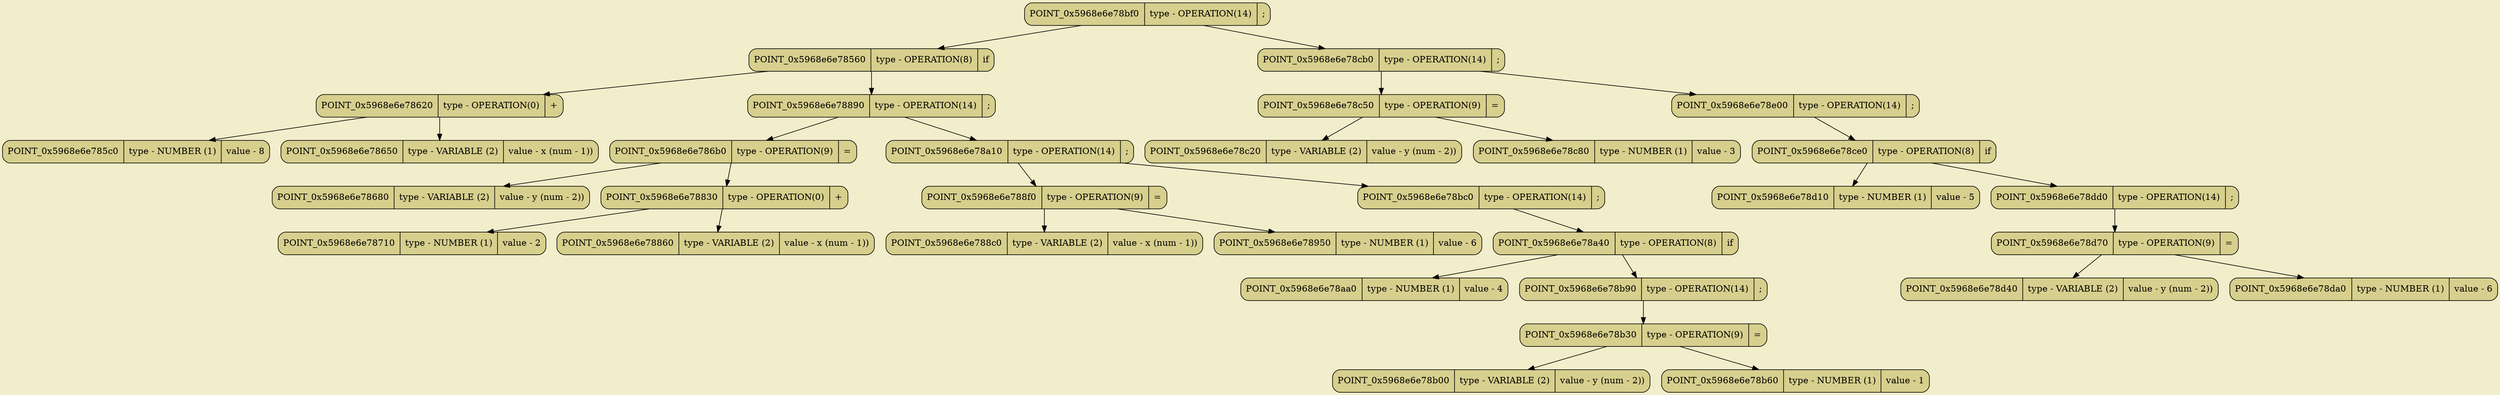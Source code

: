 digraph
{
bgcolor="#F2EECB";
rankdir = TB;
POINT_0x5968e6e78bf0[shape=Mrecord, label = "POINT_0x5968e6e78bf0 | type - OPERATION(14) | ;", style="filled",fillcolor="#D7CF8D"]
POINT_0x5968e6e78560[shape=Mrecord, label = "POINT_0x5968e6e78560 | type - OPERATION(8) | if", style="filled",fillcolor="#D7CF8D"]
POINT_0x5968e6e78620[shape=Mrecord, label = "POINT_0x5968e6e78620 | type - OPERATION(0) | +", style="filled",fillcolor="#D7CF8D"]
POINT_0x5968e6e785c0[shape=Mrecord, label = "POINT_0x5968e6e785c0 | type - NUMBER (1) | value - 8", style="filled",fillcolor="#D7CF8D"]
POINT_0x5968e6e78650[shape=Mrecord, label = "POINT_0x5968e6e78650 | type - VARIABLE (2) | value - x (num - 1))", style="filled",fillcolor="#D7CF8D"]
POINT_0x5968e6e78890[shape=Mrecord, label = "POINT_0x5968e6e78890 | type - OPERATION(14) | ;", style="filled",fillcolor="#D7CF8D"]
POINT_0x5968e6e786b0[shape=Mrecord, label = "POINT_0x5968e6e786b0 | type - OPERATION(9) | =", style="filled",fillcolor="#D7CF8D"]
POINT_0x5968e6e78680[shape=Mrecord, label = "POINT_0x5968e6e78680 | type - VARIABLE (2) | value - y (num - 2))", style="filled",fillcolor="#D7CF8D"]
POINT_0x5968e6e78830[shape=Mrecord, label = "POINT_0x5968e6e78830 | type - OPERATION(0) | +", style="filled",fillcolor="#D7CF8D"]
POINT_0x5968e6e78710[shape=Mrecord, label = "POINT_0x5968e6e78710 | type - NUMBER (1) | value - 2", style="filled",fillcolor="#D7CF8D"]
POINT_0x5968e6e78860[shape=Mrecord, label = "POINT_0x5968e6e78860 | type - VARIABLE (2) | value - x (num - 1))", style="filled",fillcolor="#D7CF8D"]
POINT_0x5968e6e78a10[shape=Mrecord, label = "POINT_0x5968e6e78a10 | type - OPERATION(14) | ;", style="filled",fillcolor="#D7CF8D"]
POINT_0x5968e6e788f0[shape=Mrecord, label = "POINT_0x5968e6e788f0 | type - OPERATION(9) | =", style="filled",fillcolor="#D7CF8D"]
POINT_0x5968e6e788c0[shape=Mrecord, label = "POINT_0x5968e6e788c0 | type - VARIABLE (2) | value - x (num - 1))", style="filled",fillcolor="#D7CF8D"]
POINT_0x5968e6e78950[shape=Mrecord, label = "POINT_0x5968e6e78950 | type - NUMBER (1) | value - 6", style="filled",fillcolor="#D7CF8D"]
POINT_0x5968e6e78bc0[shape=Mrecord, label = "POINT_0x5968e6e78bc0 | type - OPERATION(14) | ;", style="filled",fillcolor="#D7CF8D"]
POINT_0x5968e6e78a40[shape=Mrecord, label = "POINT_0x5968e6e78a40 | type - OPERATION(8) | if", style="filled",fillcolor="#D7CF8D"]
POINT_0x5968e6e78aa0[shape=Mrecord, label = "POINT_0x5968e6e78aa0 | type - NUMBER (1) | value - 4", style="filled",fillcolor="#D7CF8D"]
POINT_0x5968e6e78b90[shape=Mrecord, label = "POINT_0x5968e6e78b90 | type - OPERATION(14) | ;", style="filled",fillcolor="#D7CF8D"]
POINT_0x5968e6e78b30[shape=Mrecord, label = "POINT_0x5968e6e78b30 | type - OPERATION(9) | =", style="filled",fillcolor="#D7CF8D"]
POINT_0x5968e6e78b00[shape=Mrecord, label = "POINT_0x5968e6e78b00 | type - VARIABLE (2) | value - y (num - 2))", style="filled",fillcolor="#D7CF8D"]
POINT_0x5968e6e78b60[shape=Mrecord, label = "POINT_0x5968e6e78b60 | type - NUMBER (1) | value - 1", style="filled",fillcolor="#D7CF8D"]
POINT_0x5968e6e78cb0[shape=Mrecord, label = "POINT_0x5968e6e78cb0 | type - OPERATION(14) | ;", style="filled",fillcolor="#D7CF8D"]
POINT_0x5968e6e78c50[shape=Mrecord, label = "POINT_0x5968e6e78c50 | type - OPERATION(9) | =", style="filled",fillcolor="#D7CF8D"]
POINT_0x5968e6e78c20[shape=Mrecord, label = "POINT_0x5968e6e78c20 | type - VARIABLE (2) | value - y (num - 2))", style="filled",fillcolor="#D7CF8D"]
POINT_0x5968e6e78c80[shape=Mrecord, label = "POINT_0x5968e6e78c80 | type - NUMBER (1) | value - 3", style="filled",fillcolor="#D7CF8D"]
POINT_0x5968e6e78e00[shape=Mrecord, label = "POINT_0x5968e6e78e00 | type - OPERATION(14) | ;", style="filled",fillcolor="#D7CF8D"]
POINT_0x5968e6e78ce0[shape=Mrecord, label = "POINT_0x5968e6e78ce0 | type - OPERATION(8) | if", style="filled",fillcolor="#D7CF8D"]
POINT_0x5968e6e78d10[shape=Mrecord, label = "POINT_0x5968e6e78d10 | type - NUMBER (1) | value - 5", style="filled",fillcolor="#D7CF8D"]
POINT_0x5968e6e78dd0[shape=Mrecord, label = "POINT_0x5968e6e78dd0 | type - OPERATION(14) | ;", style="filled",fillcolor="#D7CF8D"]
POINT_0x5968e6e78d70[shape=Mrecord, label = "POINT_0x5968e6e78d70 | type - OPERATION(9) | =", style="filled",fillcolor="#D7CF8D"]
POINT_0x5968e6e78d40[shape=Mrecord, label = "POINT_0x5968e6e78d40 | type - VARIABLE (2) | value - y (num - 2))", style="filled",fillcolor="#D7CF8D"]
POINT_0x5968e6e78da0[shape=Mrecord, label = "POINT_0x5968e6e78da0 | type - NUMBER (1) | value - 6", style="filled",fillcolor="#D7CF8D"]
POINT_0x5968e6e78bf0 -> POINT_0x5968e6e78560
POINT_0x5968e6e78bf0 -> POINT_0x5968e6e78cb0
POINT_0x5968e6e78560 -> POINT_0x5968e6e78620
POINT_0x5968e6e78560 -> POINT_0x5968e6e78890
POINT_0x5968e6e78620 -> POINT_0x5968e6e785c0
POINT_0x5968e6e78620 -> POINT_0x5968e6e78650
POINT_0x5968e6e78890 -> POINT_0x5968e6e786b0
POINT_0x5968e6e78890 -> POINT_0x5968e6e78a10
POINT_0x5968e6e786b0 -> POINT_0x5968e6e78680
POINT_0x5968e6e786b0 -> POINT_0x5968e6e78830
POINT_0x5968e6e78830 -> POINT_0x5968e6e78710
POINT_0x5968e6e78830 -> POINT_0x5968e6e78860
POINT_0x5968e6e78a10 -> POINT_0x5968e6e788f0
POINT_0x5968e6e78a10 -> POINT_0x5968e6e78bc0
POINT_0x5968e6e788f0 -> POINT_0x5968e6e788c0
POINT_0x5968e6e788f0 -> POINT_0x5968e6e78950
POINT_0x5968e6e78bc0 -> POINT_0x5968e6e78a40
POINT_0x5968e6e78a40 -> POINT_0x5968e6e78aa0
POINT_0x5968e6e78a40 -> POINT_0x5968e6e78b90
POINT_0x5968e6e78b90 -> POINT_0x5968e6e78b30
POINT_0x5968e6e78b30 -> POINT_0x5968e6e78b00
POINT_0x5968e6e78b30 -> POINT_0x5968e6e78b60
POINT_0x5968e6e78cb0 -> POINT_0x5968e6e78c50
POINT_0x5968e6e78cb0 -> POINT_0x5968e6e78e00
POINT_0x5968e6e78c50 -> POINT_0x5968e6e78c20
POINT_0x5968e6e78c50 -> POINT_0x5968e6e78c80
POINT_0x5968e6e78e00 -> POINT_0x5968e6e78ce0
POINT_0x5968e6e78ce0 -> POINT_0x5968e6e78d10
POINT_0x5968e6e78ce0 -> POINT_0x5968e6e78dd0
POINT_0x5968e6e78dd0 -> POINT_0x5968e6e78d70
POINT_0x5968e6e78d70 -> POINT_0x5968e6e78d40
POINT_0x5968e6e78d70 -> POINT_0x5968e6e78da0
}

